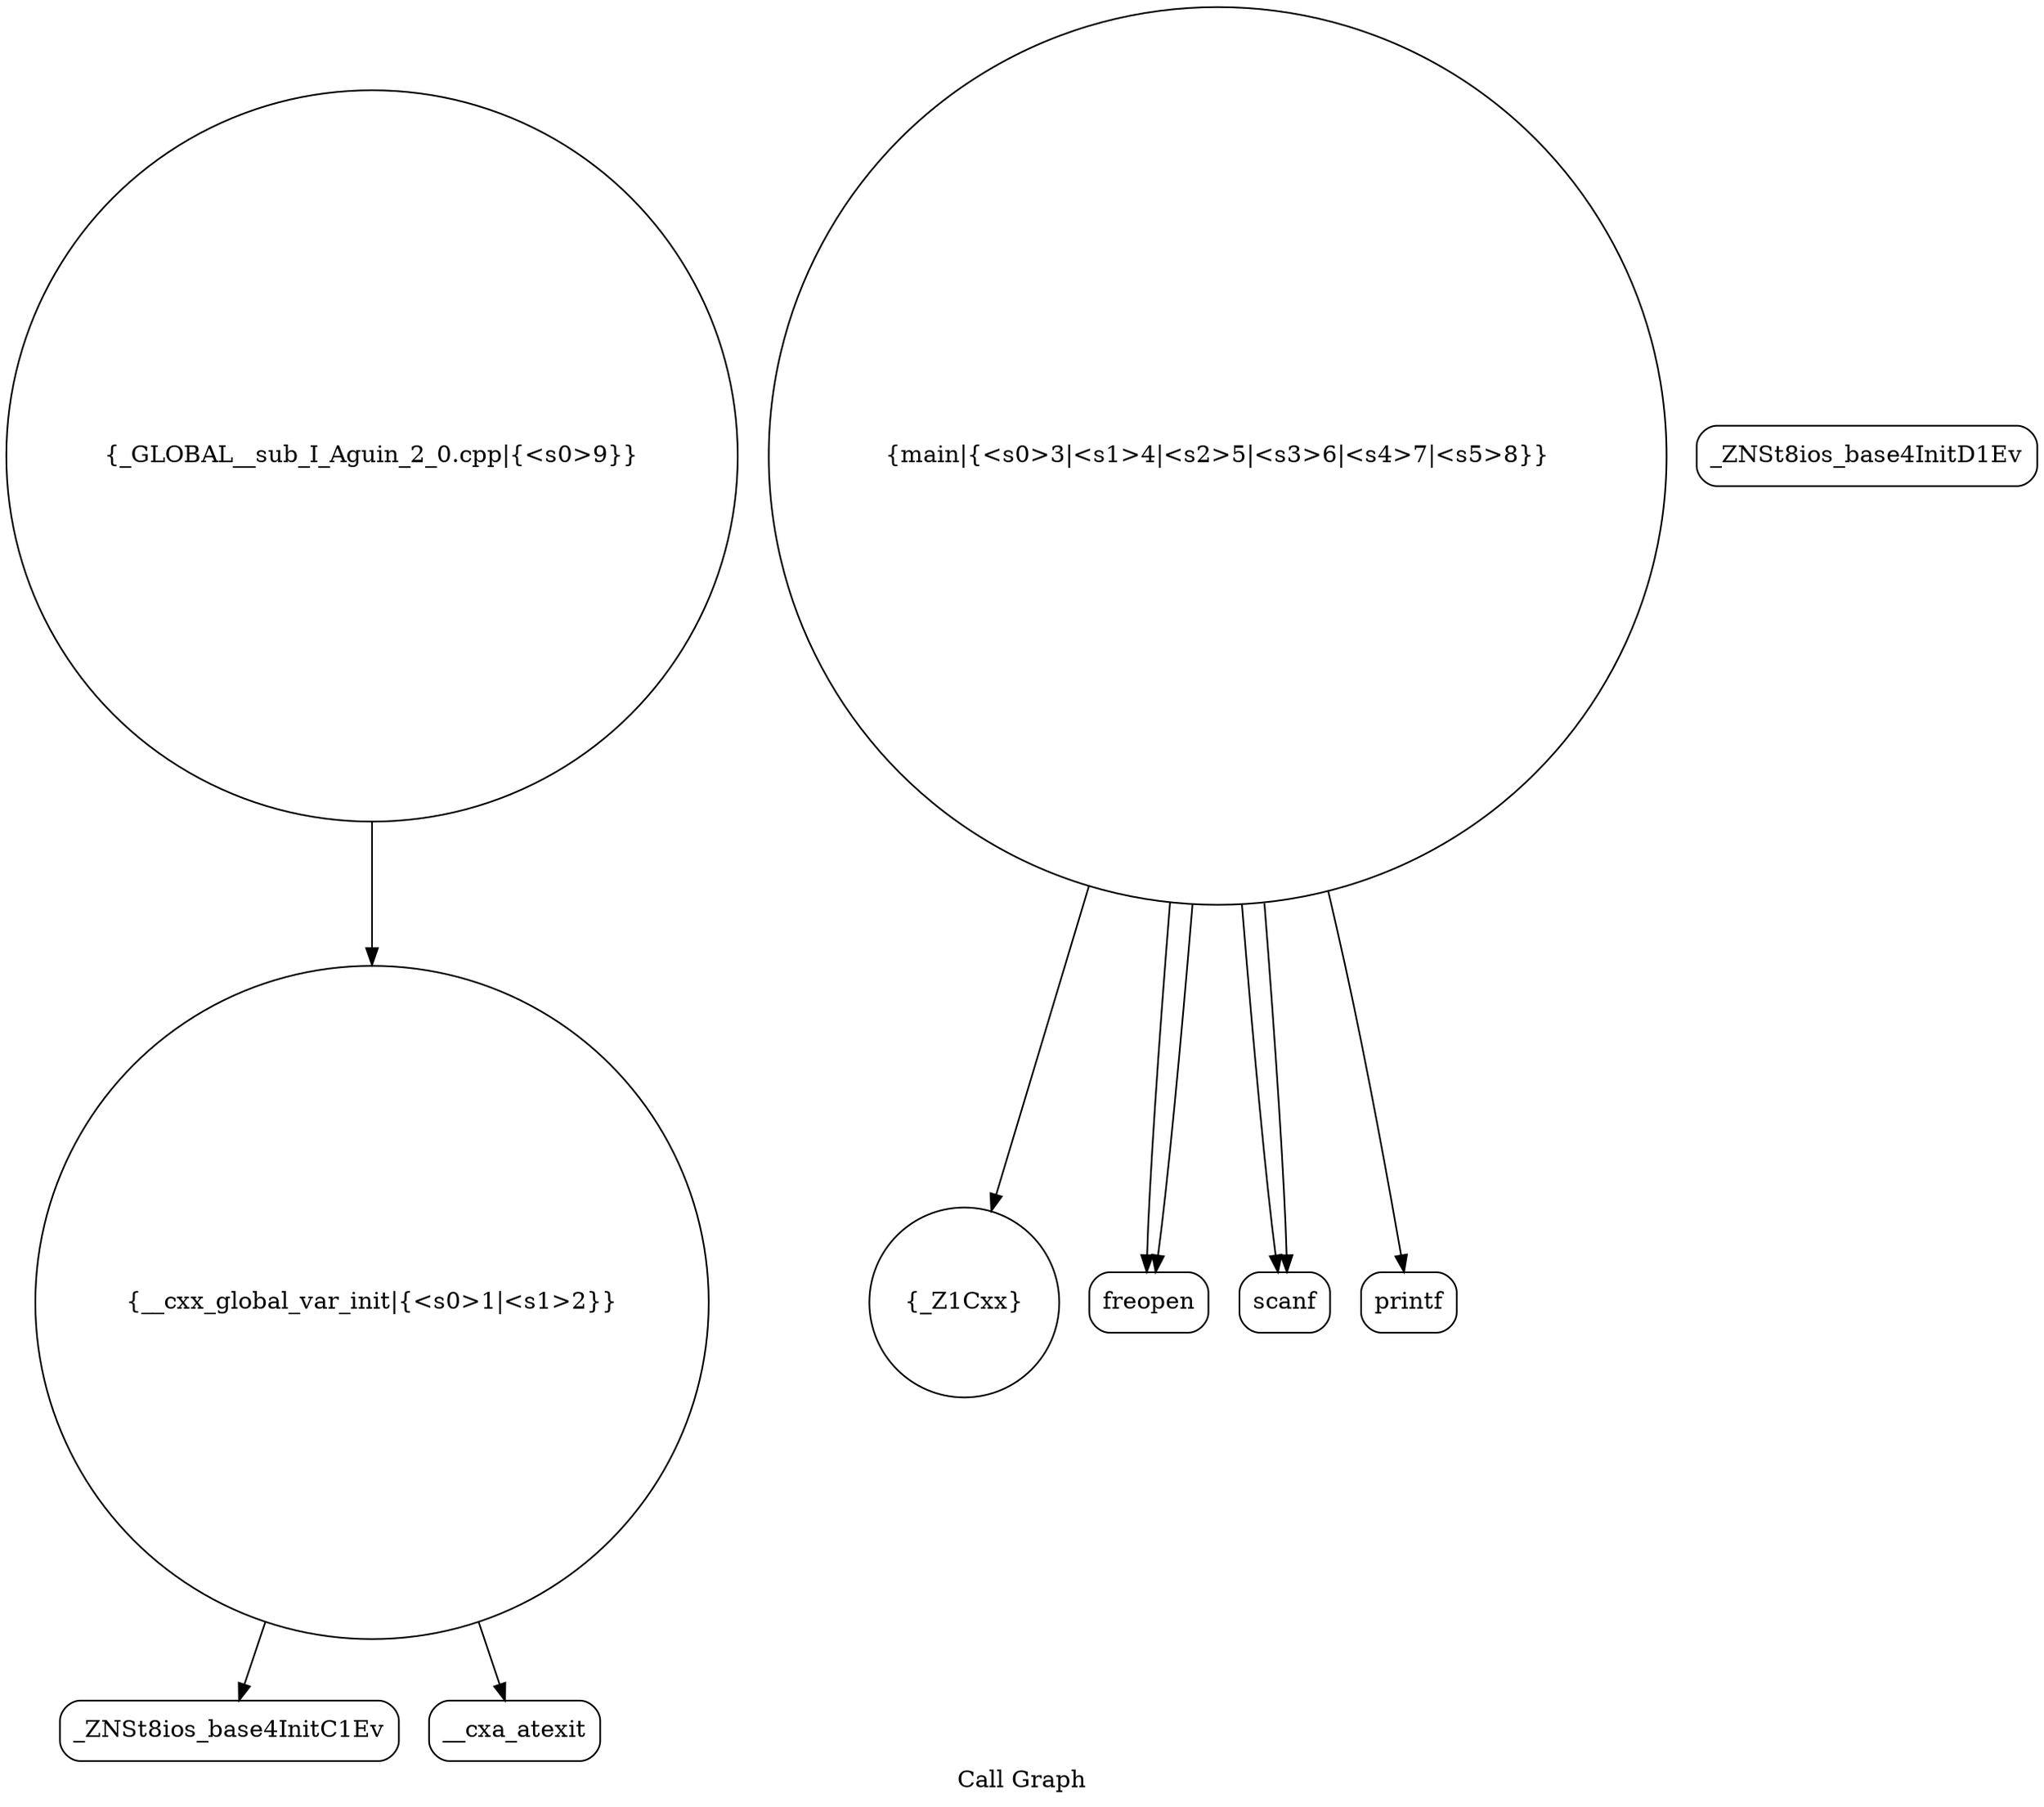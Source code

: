 digraph "Call Graph" {
	label="Call Graph";

	Node0x563a4d8d6de0 [shape=record,shape=circle,label="{__cxx_global_var_init|{<s0>1|<s1>2}}"];
	Node0x563a4d8d6de0:s0 -> Node0x563a4d8d7270[color=black];
	Node0x563a4d8d6de0:s1 -> Node0x563a4d8d7370[color=black];
	Node0x563a4d8d7570 [shape=record,shape=circle,label="{_Z1Cxx}"];
	Node0x563a4d8d72f0 [shape=record,shape=Mrecord,label="{_ZNSt8ios_base4InitD1Ev}"];
	Node0x563a4d8d7670 [shape=record,shape=circle,label="{_GLOBAL__sub_I_Aguin_2_0.cpp|{<s0>9}}"];
	Node0x563a4d8d7670:s0 -> Node0x563a4d8d6de0[color=black];
	Node0x563a4d8d73f0 [shape=record,shape=circle,label="{main|{<s0>3|<s1>4|<s2>5|<s3>6|<s4>7|<s5>8}}"];
	Node0x563a4d8d73f0:s0 -> Node0x563a4d8d7470[color=black];
	Node0x563a4d8d73f0:s1 -> Node0x563a4d8d7470[color=black];
	Node0x563a4d8d73f0:s2 -> Node0x563a4d8d74f0[color=black];
	Node0x563a4d8d73f0:s3 -> Node0x563a4d8d74f0[color=black];
	Node0x563a4d8d73f0:s4 -> Node0x563a4d8d7570[color=black];
	Node0x563a4d8d73f0:s5 -> Node0x563a4d8d75f0[color=black];
	Node0x563a4d8d74f0 [shape=record,shape=Mrecord,label="{scanf}"];
	Node0x563a4d8d7270 [shape=record,shape=Mrecord,label="{_ZNSt8ios_base4InitC1Ev}"];
	Node0x563a4d8d75f0 [shape=record,shape=Mrecord,label="{printf}"];
	Node0x563a4d8d7370 [shape=record,shape=Mrecord,label="{__cxa_atexit}"];
	Node0x563a4d8d7470 [shape=record,shape=Mrecord,label="{freopen}"];
}
